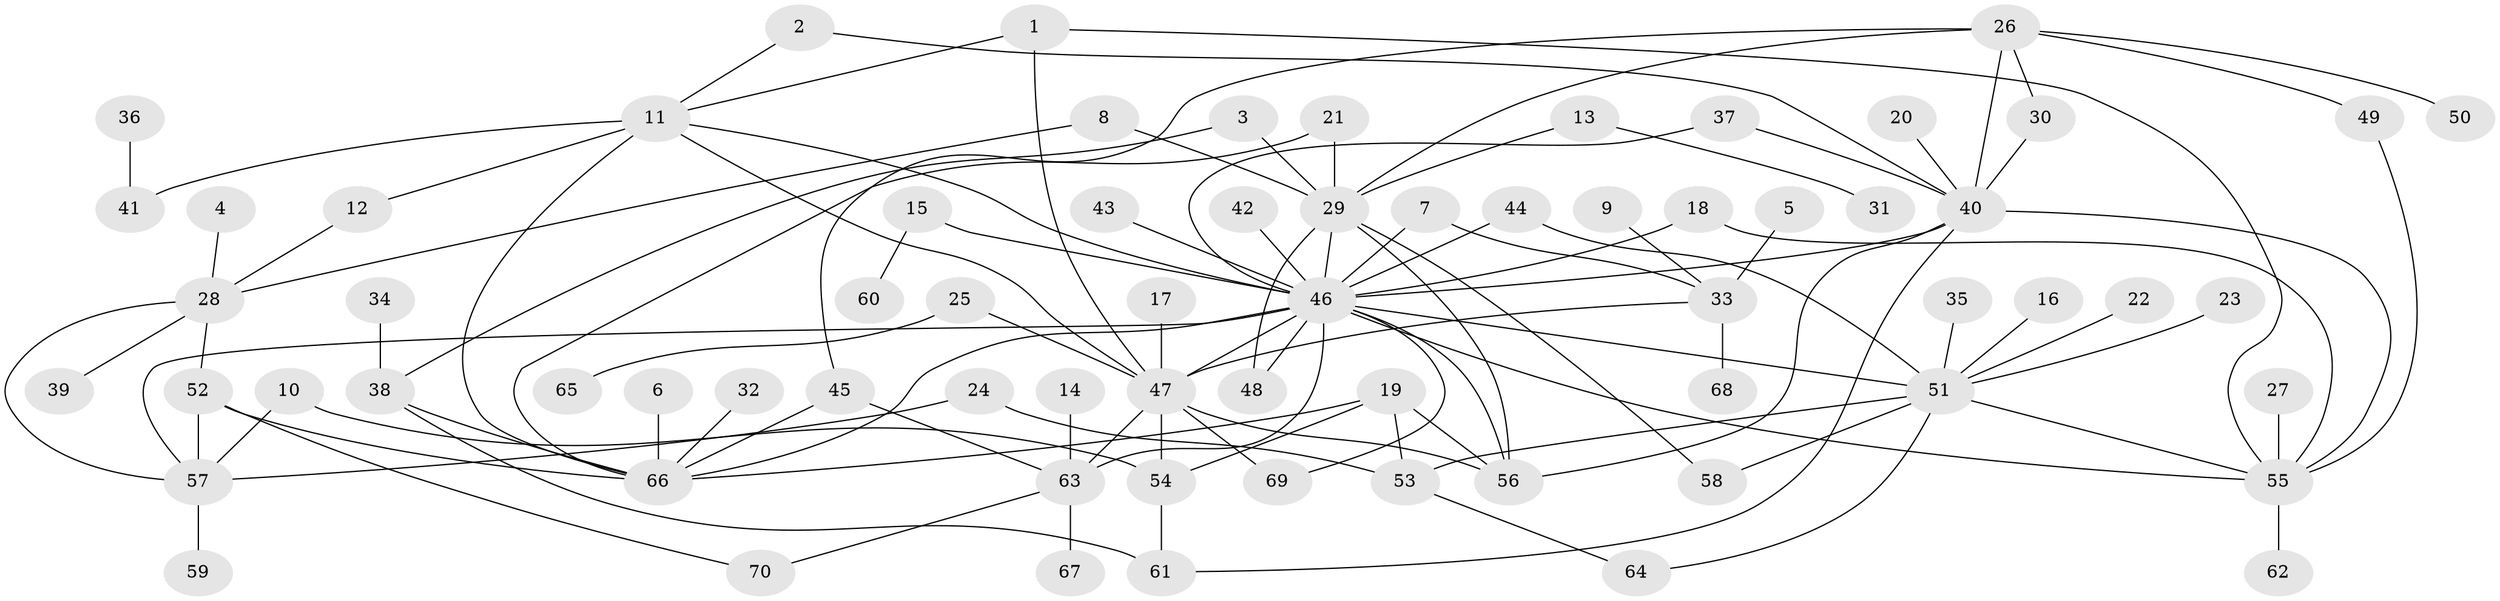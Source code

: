 // original degree distribution, {9: 0.007194244604316547, 3: 0.11510791366906475, 14: 0.007194244604316547, 22: 0.007194244604316547, 1: 0.460431654676259, 10: 0.007194244604316547, 11: 0.02158273381294964, 4: 0.03597122302158273, 2: 0.2589928057553957, 8: 0.02158273381294964, 7: 0.007194244604316547, 6: 0.014388489208633094, 5: 0.03597122302158273}
// Generated by graph-tools (version 1.1) at 2025/01/03/09/25 03:01:37]
// undirected, 70 vertices, 107 edges
graph export_dot {
graph [start="1"]
  node [color=gray90,style=filled];
  1;
  2;
  3;
  4;
  5;
  6;
  7;
  8;
  9;
  10;
  11;
  12;
  13;
  14;
  15;
  16;
  17;
  18;
  19;
  20;
  21;
  22;
  23;
  24;
  25;
  26;
  27;
  28;
  29;
  30;
  31;
  32;
  33;
  34;
  35;
  36;
  37;
  38;
  39;
  40;
  41;
  42;
  43;
  44;
  45;
  46;
  47;
  48;
  49;
  50;
  51;
  52;
  53;
  54;
  55;
  56;
  57;
  58;
  59;
  60;
  61;
  62;
  63;
  64;
  65;
  66;
  67;
  68;
  69;
  70;
  1 -- 11 [weight=1.0];
  1 -- 47 [weight=1.0];
  1 -- 55 [weight=1.0];
  2 -- 11 [weight=1.0];
  2 -- 40 [weight=1.0];
  3 -- 29 [weight=1.0];
  3 -- 38 [weight=1.0];
  4 -- 28 [weight=1.0];
  5 -- 33 [weight=1.0];
  6 -- 66 [weight=1.0];
  7 -- 33 [weight=1.0];
  7 -- 46 [weight=1.0];
  8 -- 28 [weight=1.0];
  8 -- 29 [weight=1.0];
  9 -- 33 [weight=1.0];
  10 -- 54 [weight=1.0];
  10 -- 57 [weight=1.0];
  11 -- 12 [weight=1.0];
  11 -- 41 [weight=1.0];
  11 -- 46 [weight=1.0];
  11 -- 47 [weight=1.0];
  11 -- 66 [weight=1.0];
  12 -- 28 [weight=1.0];
  13 -- 29 [weight=1.0];
  13 -- 31 [weight=1.0];
  14 -- 63 [weight=1.0];
  15 -- 46 [weight=1.0];
  15 -- 60 [weight=1.0];
  16 -- 51 [weight=1.0];
  17 -- 47 [weight=1.0];
  18 -- 46 [weight=1.0];
  18 -- 55 [weight=1.0];
  19 -- 53 [weight=1.0];
  19 -- 54 [weight=1.0];
  19 -- 56 [weight=1.0];
  19 -- 66 [weight=1.0];
  20 -- 40 [weight=1.0];
  21 -- 29 [weight=1.0];
  21 -- 66 [weight=1.0];
  22 -- 51 [weight=1.0];
  23 -- 51 [weight=1.0];
  24 -- 53 [weight=1.0];
  24 -- 57 [weight=1.0];
  25 -- 47 [weight=1.0];
  25 -- 65 [weight=1.0];
  26 -- 29 [weight=1.0];
  26 -- 30 [weight=1.0];
  26 -- 40 [weight=1.0];
  26 -- 45 [weight=1.0];
  26 -- 49 [weight=1.0];
  26 -- 50 [weight=1.0];
  27 -- 55 [weight=1.0];
  28 -- 39 [weight=1.0];
  28 -- 52 [weight=1.0];
  28 -- 57 [weight=1.0];
  29 -- 46 [weight=1.0];
  29 -- 48 [weight=1.0];
  29 -- 56 [weight=1.0];
  29 -- 58 [weight=1.0];
  30 -- 40 [weight=1.0];
  32 -- 66 [weight=1.0];
  33 -- 47 [weight=1.0];
  33 -- 68 [weight=1.0];
  34 -- 38 [weight=1.0];
  35 -- 51 [weight=1.0];
  36 -- 41 [weight=1.0];
  37 -- 40 [weight=1.0];
  37 -- 46 [weight=1.0];
  38 -- 61 [weight=1.0];
  38 -- 66 [weight=1.0];
  40 -- 46 [weight=1.0];
  40 -- 55 [weight=1.0];
  40 -- 56 [weight=1.0];
  40 -- 61 [weight=1.0];
  42 -- 46 [weight=1.0];
  43 -- 46 [weight=1.0];
  44 -- 46 [weight=1.0];
  44 -- 51 [weight=1.0];
  45 -- 63 [weight=1.0];
  45 -- 66 [weight=1.0];
  46 -- 47 [weight=1.0];
  46 -- 48 [weight=1.0];
  46 -- 51 [weight=1.0];
  46 -- 55 [weight=1.0];
  46 -- 56 [weight=1.0];
  46 -- 57 [weight=1.0];
  46 -- 63 [weight=1.0];
  46 -- 66 [weight=1.0];
  46 -- 69 [weight=1.0];
  47 -- 54 [weight=2.0];
  47 -- 56 [weight=1.0];
  47 -- 63 [weight=1.0];
  47 -- 69 [weight=1.0];
  49 -- 55 [weight=1.0];
  51 -- 53 [weight=1.0];
  51 -- 55 [weight=1.0];
  51 -- 58 [weight=1.0];
  51 -- 64 [weight=1.0];
  52 -- 57 [weight=1.0];
  52 -- 66 [weight=1.0];
  52 -- 70 [weight=1.0];
  53 -- 64 [weight=1.0];
  54 -- 61 [weight=1.0];
  55 -- 62 [weight=1.0];
  57 -- 59 [weight=1.0];
  63 -- 67 [weight=1.0];
  63 -- 70 [weight=1.0];
}
